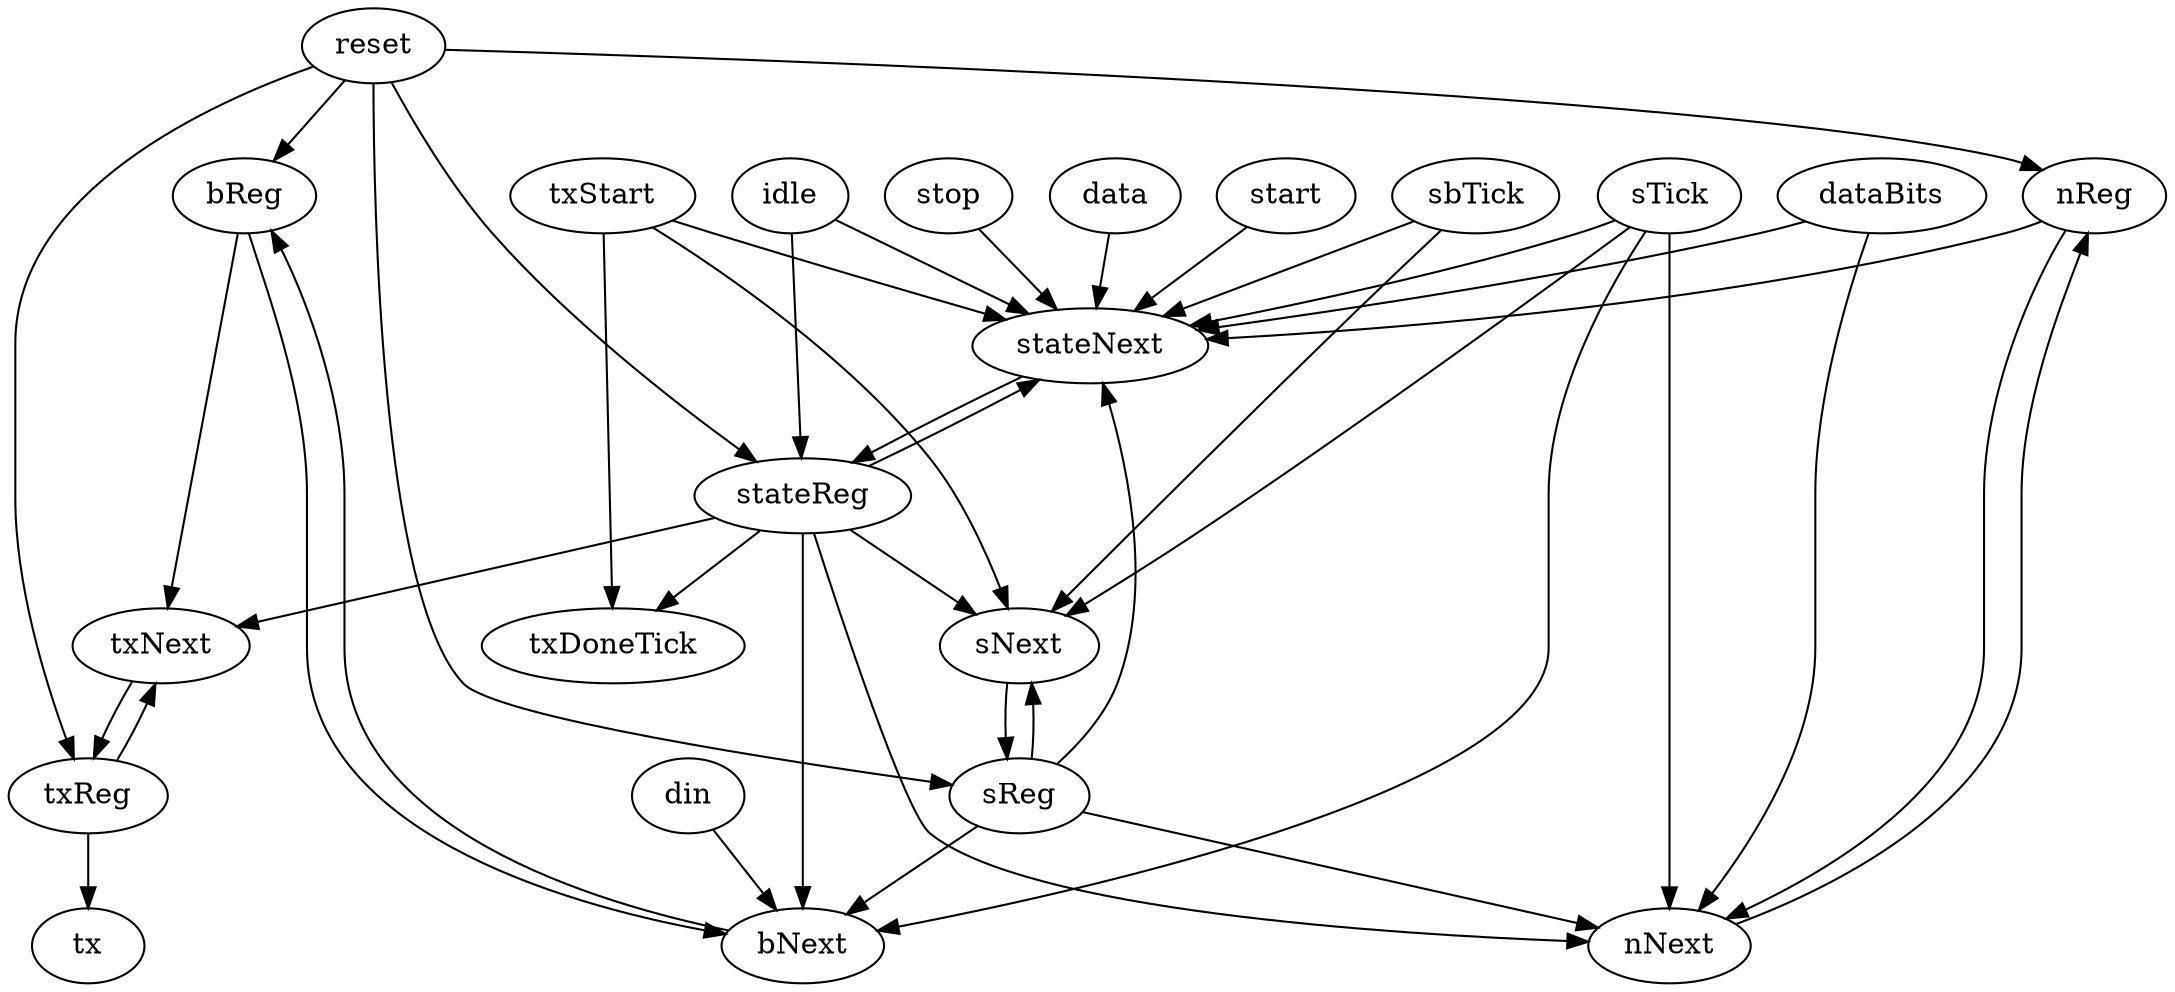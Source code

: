 strict digraph "" {
	bReg -> txNext	 [weight=1.0];
	bReg -> bNext	 [weight=3.0];
	txNext -> txReg	 [weight=1.0];
	nReg -> nNext	 [weight=3.0];
	nReg -> stateNext	 [weight=1.0];
	start -> stateNext	 [weight=1.0];
	sReg -> nNext	 [weight=2.0];
	sReg -> sNext	 [weight=10.0];
	sReg -> bNext	 [weight=2.0];
	sReg -> stateNext	 [weight=3.0];
	dataBits -> nNext	 [weight=1.0];
	dataBits -> stateNext	 [weight=1.0];
	sTick -> nNext	 [weight=2.0];
	sTick -> sNext	 [weight=6.0];
	sTick -> bNext	 [weight=2.0];
	sTick -> stateNext	 [weight=3.0];
	nNext -> nReg	 [weight=1.0];
	sNext -> sReg	 [weight=1.0];
	bNext -> bReg	 [weight=1.0];
	txReg -> txNext	 [weight=1.0];
	txReg -> tx	 [weight=1.0];
	stateNext -> stateReg	 [weight=1.0];
	stop -> stateNext	 [weight=1.0];
	data -> stateNext	 [weight=1.0];
	reset -> bReg	 [weight=2.0];
	reset -> nReg	 [weight=2.0];
	reset -> sReg	 [weight=2.0];
	reset -> txReg	 [weight=2.0];
	reset -> stateReg	 [weight=2.0];
	din -> bNext	 [weight=1.0];
	txStart -> txDoneTick	 [weight=1.0];
	txStart -> sNext	 [weight=1.0];
	txStart -> stateNext	 [weight=1.0];
	stateReg -> txDoneTick	 [weight=3.0];
	stateReg -> txNext	 [weight=8.0];
	stateReg -> nNext	 [weight=2.0];
	stateReg -> sNext	 [weight=7.0];
	stateReg -> bNext	 [weight=4.0];
	stateReg -> stateNext	 [weight=5.0];
	idle -> stateNext	 [weight=1.0];
	idle -> stateReg	 [weight=1.0];
	sbTick -> sNext	 [weight=1.0];
	sbTick -> stateNext	 [weight=1.0];
}
